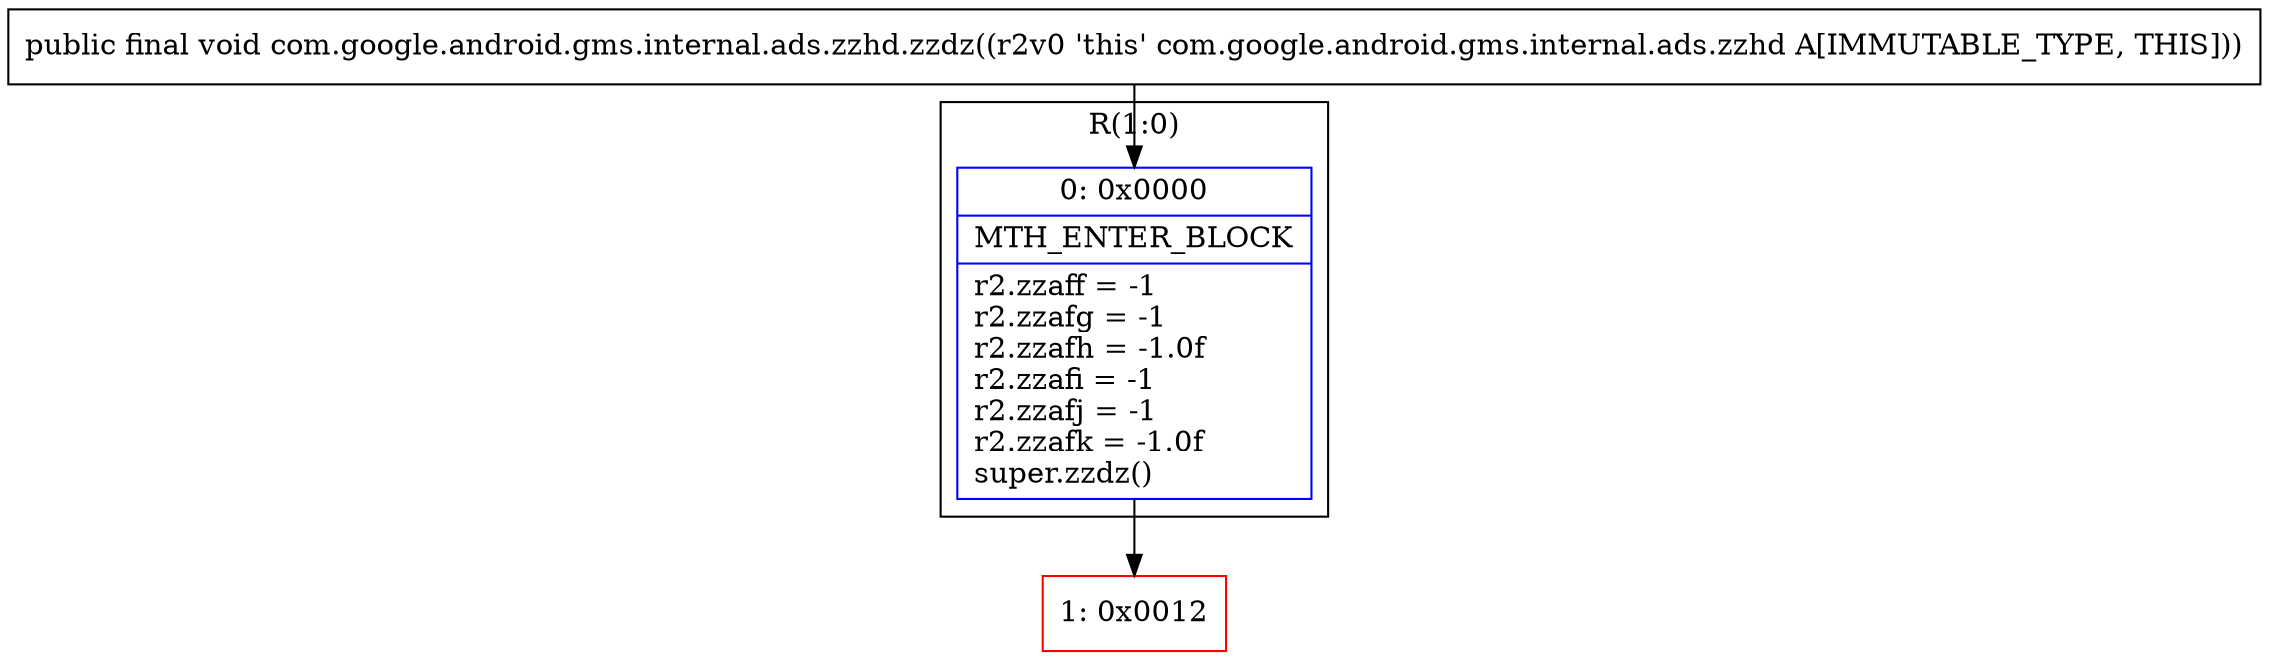 digraph "CFG forcom.google.android.gms.internal.ads.zzhd.zzdz()V" {
subgraph cluster_Region_1730513097 {
label = "R(1:0)";
node [shape=record,color=blue];
Node_0 [shape=record,label="{0\:\ 0x0000|MTH_ENTER_BLOCK\l|r2.zzaff = \-1\lr2.zzafg = \-1\lr2.zzafh = \-1.0f\lr2.zzafi = \-1\lr2.zzafj = \-1\lr2.zzafk = \-1.0f\lsuper.zzdz()\l}"];
}
Node_1 [shape=record,color=red,label="{1\:\ 0x0012}"];
MethodNode[shape=record,label="{public final void com.google.android.gms.internal.ads.zzhd.zzdz((r2v0 'this' com.google.android.gms.internal.ads.zzhd A[IMMUTABLE_TYPE, THIS])) }"];
MethodNode -> Node_0;
Node_0 -> Node_1;
}

